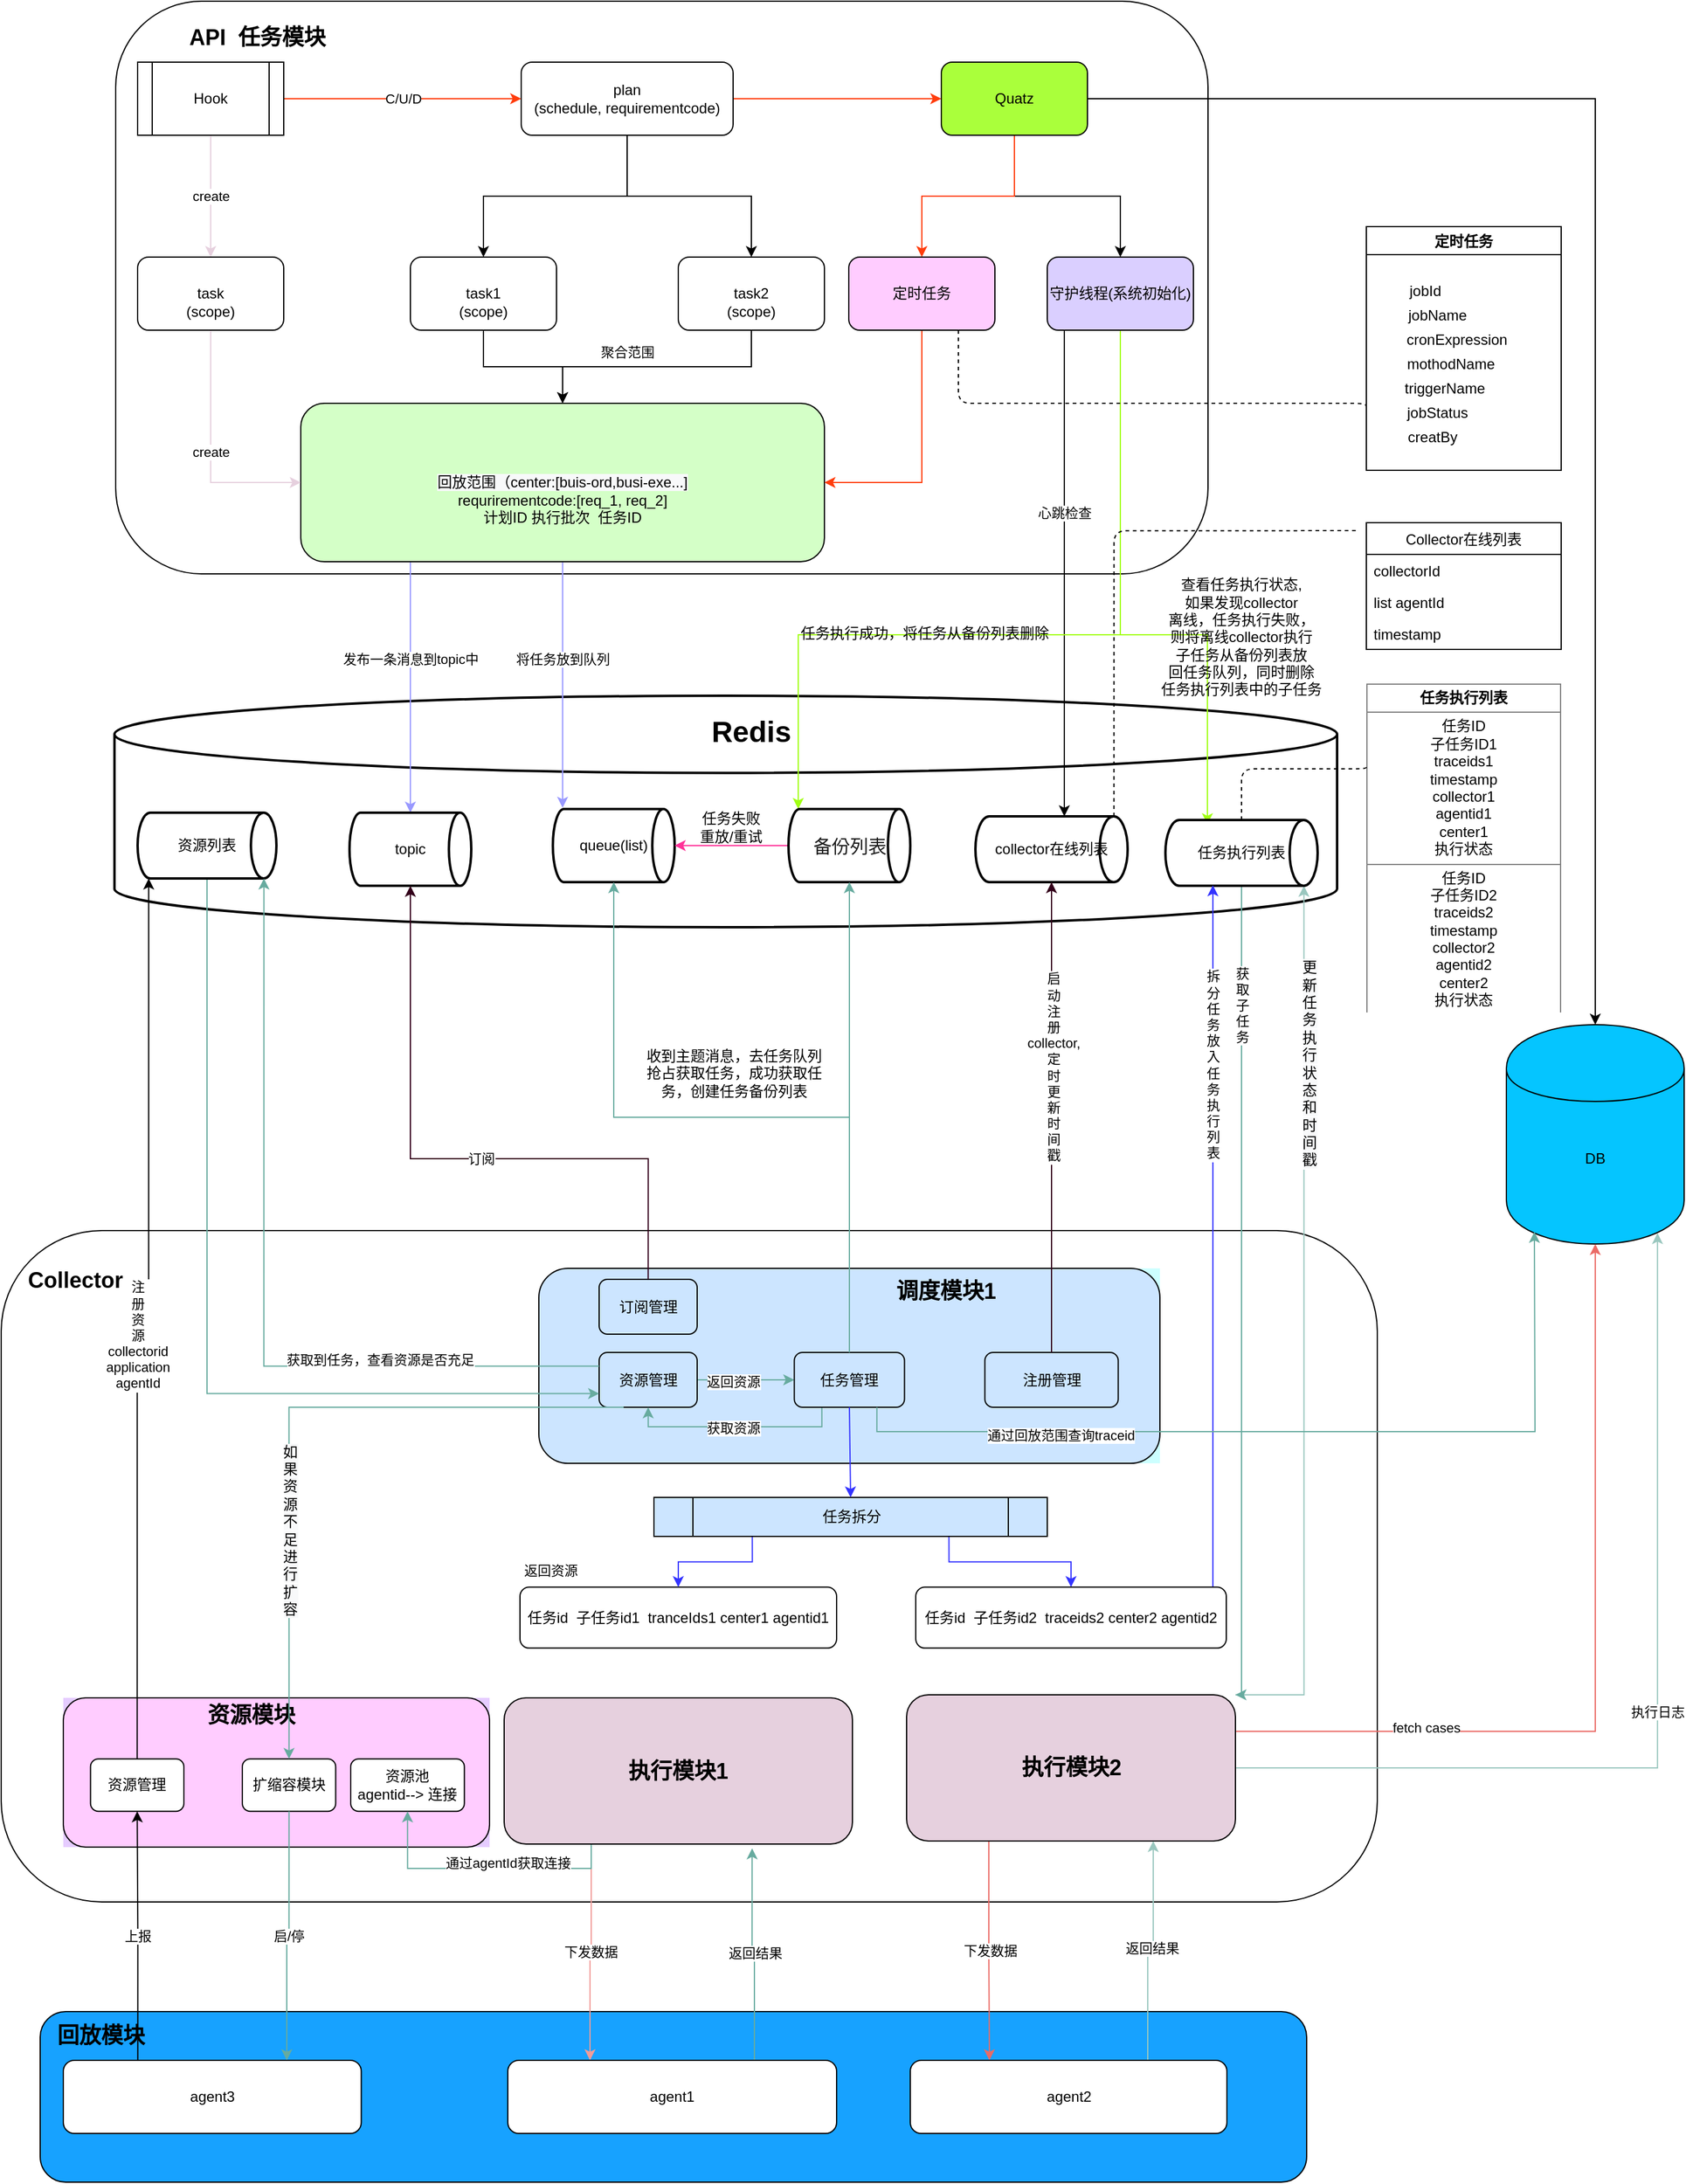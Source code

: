 <mxfile version="13.1.1" type="github">
  <diagram id="a6d8qoQg7wmettdPWS81" name="第 1 页">
    <mxGraphModel dx="1242" dy="717" grid="1" gridSize="10" guides="1" tooltips="1" connect="1" arrows="1" fold="1" page="1" pageScale="1" pageWidth="827" pageHeight="1169" math="0" shadow="0">
      <root>
        <mxCell id="0" />
        <mxCell id="1" parent="0" />
        <mxCell id="HE5zqGtq0i5ZuVJ_DL0v-15" value="Collector在线列表" style="swimlane;fontStyle=0;childLayout=stackLayout;horizontal=1;startSize=26;fillColor=none;horizontalStack=0;resizeParent=1;resizeParentMax=0;resizeLast=0;collapsible=1;marginBottom=0;" parent="1" vertex="1">
          <mxGeometry x="1260" y="528" width="160" height="104" as="geometry">
            <mxRectangle x="1260" y="250" width="130" height="26" as="alternateBounds" />
          </mxGeometry>
        </mxCell>
        <mxCell id="HE5zqGtq0i5ZuVJ_DL0v-16" value="collectorId" style="text;strokeColor=none;fillColor=none;align=left;verticalAlign=top;spacingLeft=4;spacingRight=4;overflow=hidden;rotatable=0;points=[[0,0.5],[1,0.5]];portConstraint=eastwest;" parent="HE5zqGtq0i5ZuVJ_DL0v-15" vertex="1">
          <mxGeometry y="26" width="160" height="26" as="geometry" />
        </mxCell>
        <mxCell id="HE5zqGtq0i5ZuVJ_DL0v-17" value="list agentId" style="text;strokeColor=none;fillColor=none;align=left;verticalAlign=top;spacingLeft=4;spacingRight=4;overflow=hidden;rotatable=0;points=[[0,0.5],[1,0.5]];portConstraint=eastwest;" parent="HE5zqGtq0i5ZuVJ_DL0v-15" vertex="1">
          <mxGeometry y="52" width="160" height="26" as="geometry" />
        </mxCell>
        <mxCell id="HE5zqGtq0i5ZuVJ_DL0v-18" value="timestamp&#xa;" style="text;strokeColor=none;fillColor=none;align=left;verticalAlign=top;spacingLeft=4;spacingRight=4;overflow=hidden;rotatable=0;points=[[0,0.5],[1,0.5]];portConstraint=eastwest;" parent="HE5zqGtq0i5ZuVJ_DL0v-15" vertex="1">
          <mxGeometry y="78" width="160" height="26" as="geometry" />
        </mxCell>
        <mxCell id="HE5zqGtq0i5ZuVJ_DL0v-5" value="" style="rounded=1;whiteSpace=wrap;html=1;" parent="1" vertex="1">
          <mxGeometry x="139" y="1109" width="1130" height="551" as="geometry" />
        </mxCell>
        <mxCell id="qAdTjsP8O6FM5Z1obVZ--37" value="" style="rounded=1;whiteSpace=wrap;html=1;fillColor=#17A2FF;" parent="1" vertex="1">
          <mxGeometry x="171" y="1750" width="1040" height="140" as="geometry" />
        </mxCell>
        <mxCell id="yvgwfU8hFtTpQq32b1yH-145" value="" style="strokeWidth=2;html=1;shape=mxgraph.flowchart.database;whiteSpace=wrap;fillColor=#FFFFFF;" parent="1" vertex="1">
          <mxGeometry x="232" y="670" width="1004" height="190" as="geometry" />
        </mxCell>
        <mxCell id="yvgwfU8hFtTpQq32b1yH-130" value="" style="rounded=1;whiteSpace=wrap;html=1;fillColor=#FFFFFF;strokeColor=#000000;" parent="1" vertex="1">
          <mxGeometry x="233" y="100" width="897" height="470" as="geometry" />
        </mxCell>
        <mxCell id="FVSSslxMcm7K-c5CqzQ3-8" style="edgeStyle=orthogonalEdgeStyle;rounded=0;orthogonalLoop=1;jettySize=auto;html=1;exitX=0.5;exitY=1;exitDx=0;exitDy=0;entryX=0.5;entryY=0;entryDx=0;entryDy=0;" parent="1" source="FVSSslxMcm7K-c5CqzQ3-2" target="FVSSslxMcm7K-c5CqzQ3-3" edge="1">
          <mxGeometry relative="1" as="geometry" />
        </mxCell>
        <mxCell id="jSEHMp3xiI0pvjKX2GBw-10" style="edgeStyle=orthogonalEdgeStyle;rounded=0;orthogonalLoop=1;jettySize=auto;html=1;exitX=1;exitY=0.5;exitDx=0;exitDy=0;entryX=0;entryY=0.5;entryDx=0;entryDy=0;strokeColor=#FF3D0D;" parent="1" source="FVSSslxMcm7K-c5CqzQ3-2" target="qAdTjsP8O6FM5Z1obVZ--5" edge="1">
          <mxGeometry relative="1" as="geometry" />
        </mxCell>
        <mxCell id="yvgwfU8hFtTpQq32b1yH-206" style="edgeStyle=orthogonalEdgeStyle;rounded=0;orthogonalLoop=1;jettySize=auto;html=1;exitX=0.5;exitY=1;exitDx=0;exitDy=0;entryX=0.5;entryY=0;entryDx=0;entryDy=0;" parent="1" source="FVSSslxMcm7K-c5CqzQ3-2" target="FVSSslxMcm7K-c5CqzQ3-5" edge="1">
          <mxGeometry relative="1" as="geometry" />
        </mxCell>
        <mxCell id="FVSSslxMcm7K-c5CqzQ3-2" value="plan&lt;br&gt;(schedule, requirementcode)" style="rounded=1;whiteSpace=wrap;html=1;" parent="1" vertex="1">
          <mxGeometry x="566" y="150" width="174" height="60" as="geometry" />
        </mxCell>
        <mxCell id="yvgwfU8hFtTpQq32b1yH-204" style="edgeStyle=orthogonalEdgeStyle;rounded=0;orthogonalLoop=1;jettySize=auto;html=1;exitX=0.5;exitY=1;exitDx=0;exitDy=0;entryX=0.5;entryY=0;entryDx=0;entryDy=0;" parent="1" source="FVSSslxMcm7K-c5CqzQ3-3" target="FVSSslxMcm7K-c5CqzQ3-16" edge="1">
          <mxGeometry relative="1" as="geometry" />
        </mxCell>
        <mxCell id="FVSSslxMcm7K-c5CqzQ3-3" value="&lt;br&gt;task1&lt;br&gt;(scope)" style="rounded=1;whiteSpace=wrap;html=1;" parent="1" vertex="1">
          <mxGeometry x="475" y="310" width="120" height="60" as="geometry" />
        </mxCell>
        <mxCell id="yvgwfU8hFtTpQq32b1yH-207" style="edgeStyle=orthogonalEdgeStyle;rounded=0;orthogonalLoop=1;jettySize=auto;html=1;exitX=0.5;exitY=1;exitDx=0;exitDy=0;entryX=0.5;entryY=0;entryDx=0;entryDy=0;" parent="1" source="FVSSslxMcm7K-c5CqzQ3-5" target="FVSSslxMcm7K-c5CqzQ3-16" edge="1">
          <mxGeometry relative="1" as="geometry" />
        </mxCell>
        <mxCell id="yvgwfU8hFtTpQq32b1yH-208" value="聚合范围" style="edgeLabel;html=1;align=center;verticalAlign=middle;resizable=0;points=[];" parent="yvgwfU8hFtTpQq32b1yH-207" vertex="1" connectable="0">
          <mxGeometry x="0.63" y="-6" relative="1" as="geometry">
            <mxPoint x="43" y="-6" as="offset" />
          </mxGeometry>
        </mxCell>
        <mxCell id="FVSSslxMcm7K-c5CqzQ3-5" value="&lt;br&gt;task2&lt;br&gt;(scope)" style="rounded=1;whiteSpace=wrap;html=1;" parent="1" vertex="1">
          <mxGeometry x="695" y="310" width="120" height="60" as="geometry" />
        </mxCell>
        <mxCell id="yvgwfU8hFtTpQq32b1yH-150" value="发布一条消息到topic中" style="edgeStyle=orthogonalEdgeStyle;rounded=0;orthogonalLoop=1;jettySize=auto;html=1;exitX=0.25;exitY=1;exitDx=0;exitDy=0;entryX=0.5;entryY=0;entryDx=0;entryDy=0;entryPerimeter=0;strokeColor=#9999FF;" parent="1" source="FVSSslxMcm7K-c5CqzQ3-16" target="yvgwfU8hFtTpQq32b1yH-152" edge="1">
          <mxGeometry x="-0.128" relative="1" as="geometry">
            <Array as="points">
              <mxPoint x="475" y="560" />
            </Array>
            <mxPoint as="offset" />
          </mxGeometry>
        </mxCell>
        <mxCell id="HE5zqGtq0i5ZuVJ_DL0v-50" value="将任务放到队列" style="edgeStyle=elbowEdgeStyle;rounded=0;orthogonalLoop=1;jettySize=auto;elbow=vertical;html=1;exitX=0.5;exitY=1;exitDx=0;exitDy=0;entryX=0.08;entryY=0;entryDx=0;entryDy=0;entryPerimeter=0;fillColor=#A1FF14;strokeColor=#9999FF;" parent="1" edge="1">
          <mxGeometry x="0.005" y="21" relative="1" as="geometry">
            <mxPoint x="600" y="559" as="sourcePoint" />
            <mxPoint x="600" y="762" as="targetPoint" />
            <mxPoint x="-21" y="-21" as="offset" />
          </mxGeometry>
        </mxCell>
        <mxCell id="FVSSslxMcm7K-c5CqzQ3-16" value="&lt;br&gt;&lt;br&gt;&lt;span style=&quot;color: rgb(0 , 0 , 0) ; font-family: &amp;#34;helvetica&amp;#34; ; font-size: 12px ; font-style: normal ; font-weight: 400 ; letter-spacing: normal ; text-align: center ; text-indent: 0px ; text-transform: none ; word-spacing: 0px ; background-color: rgb(248 , 249 , 250) ; float: none ; display: inline&quot;&gt;回放范围（center:[buis-ord,busi-exe...]&lt;/span&gt;&lt;br&gt;requrirementcode:[req_1, req_2]&lt;br&gt;计划ID 执行批次&amp;nbsp; 任务ID" style="rounded=1;whiteSpace=wrap;html=1;fillColor=#D4FFC7;" parent="1" vertex="1">
          <mxGeometry x="385" y="430" width="430" height="130" as="geometry" />
        </mxCell>
        <mxCell id="qAdTjsP8O6FM5Z1obVZ--29" value="C/U/D" style="edgeStyle=orthogonalEdgeStyle;rounded=0;orthogonalLoop=1;jettySize=auto;html=1;exitX=1;exitY=0.5;exitDx=0;exitDy=0;strokeColor=#FF3D0D;" parent="1" source="qAdTjsP8O6FM5Z1obVZ--1" target="FVSSslxMcm7K-c5CqzQ3-2" edge="1">
          <mxGeometry relative="1" as="geometry" />
        </mxCell>
        <mxCell id="yvgwfU8hFtTpQq32b1yH-189" value="create" style="edgeStyle=orthogonalEdgeStyle;rounded=0;orthogonalLoop=1;jettySize=auto;html=1;exitX=0.5;exitY=1;exitDx=0;exitDy=0;entryX=0.5;entryY=0;entryDx=0;entryDy=0;strokeColor=#E6D0DE;" parent="1" source="qAdTjsP8O6FM5Z1obVZ--1" target="yvgwfU8hFtTpQq32b1yH-188" edge="1">
          <mxGeometry relative="1" as="geometry" />
        </mxCell>
        <mxCell id="qAdTjsP8O6FM5Z1obVZ--1" value="Hook" style="shape=process;whiteSpace=wrap;html=1;backgroundOutline=1;" parent="1" vertex="1">
          <mxGeometry x="251" y="150" width="120" height="60" as="geometry" />
        </mxCell>
        <mxCell id="yvgwfU8hFtTpQq32b1yH-195" style="edgeStyle=orthogonalEdgeStyle;rounded=0;orthogonalLoop=1;jettySize=auto;html=1;exitX=0.5;exitY=1;exitDx=0;exitDy=0;entryX=0.5;entryY=0;entryDx=0;entryDy=0;" parent="1" source="qAdTjsP8O6FM5Z1obVZ--5" target="qAdTjsP8O6FM5Z1obVZ--7" edge="1">
          <mxGeometry relative="1" as="geometry" />
        </mxCell>
        <mxCell id="yvgwfU8hFtTpQq32b1yH-196" style="edgeStyle=orthogonalEdgeStyle;rounded=0;orthogonalLoop=1;jettySize=auto;html=1;exitX=0.5;exitY=1;exitDx=0;exitDy=0;entryX=0.5;entryY=0;entryDx=0;entryDy=0;strokeColor=#FF3D0D;" parent="1" source="qAdTjsP8O6FM5Z1obVZ--5" target="yvgwfU8hFtTpQq32b1yH-132" edge="1">
          <mxGeometry relative="1" as="geometry" />
        </mxCell>
        <mxCell id="HE5zqGtq0i5ZuVJ_DL0v-4" style="edgeStyle=orthogonalEdgeStyle;rounded=0;orthogonalLoop=1;jettySize=auto;html=1;exitX=1;exitY=0.5;exitDx=0;exitDy=0;" parent="1" source="qAdTjsP8O6FM5Z1obVZ--5" target="qAdTjsP8O6FM5Z1obVZ--9" edge="1">
          <mxGeometry relative="1" as="geometry" />
        </mxCell>
        <mxCell id="qAdTjsP8O6FM5Z1obVZ--5" value="Quatz" style="rounded=1;whiteSpace=wrap;html=1;fillColor=#AAFF3B;" parent="1" vertex="1">
          <mxGeometry x="911" y="150" width="120" height="60" as="geometry" />
        </mxCell>
        <mxCell id="yvgwfU8hFtTpQq32b1yH-255" value="心跳检查" style="edgeStyle=elbowEdgeStyle;rounded=0;orthogonalLoop=1;jettySize=auto;html=1;exitX=0.5;exitY=1;exitDx=0;exitDy=0;" parent="1" edge="1">
          <mxGeometry y="-49" relative="1" as="geometry">
            <mxPoint x="1012" y="370" as="sourcePoint" />
            <mxPoint x="1012" y="769" as="targetPoint" />
            <mxPoint x="49" y="-50" as="offset" />
          </mxGeometry>
        </mxCell>
        <mxCell id="HE5zqGtq0i5ZuVJ_DL0v-67" style="edgeStyle=orthogonalEdgeStyle;rounded=0;orthogonalLoop=1;jettySize=auto;html=1;exitX=0.5;exitY=1;exitDx=0;exitDy=0;entryX=0.276;entryY=0.065;entryDx=0;entryDy=0;entryPerimeter=0;strokeColor=#A1FF14;fillColor=#FFFF99;" parent="1" source="qAdTjsP8O6FM5Z1obVZ--7" target="yvgwfU8hFtTpQq32b1yH-167" edge="1">
          <mxGeometry relative="1" as="geometry">
            <Array as="points">
              <mxPoint x="1058" y="620" />
              <mxPoint x="1130" y="620" />
            </Array>
          </mxGeometry>
        </mxCell>
        <mxCell id="HE5zqGtq0i5ZuVJ_DL0v-108" style="edgeStyle=orthogonalEdgeStyle;rounded=0;orthogonalLoop=1;jettySize=auto;html=1;exitX=0.5;exitY=1;exitDx=0;exitDy=0;entryX=0.08;entryY=0;entryDx=0;entryDy=0;entryPerimeter=0;strokeColor=#A1FF14;fillColor=#FFFF99;" parent="1" source="qAdTjsP8O6FM5Z1obVZ--7" target="yvgwfU8hFtTpQq32b1yH-164" edge="1">
          <mxGeometry relative="1" as="geometry">
            <Array as="points">
              <mxPoint x="1058" y="620" />
              <mxPoint x="794" y="620" />
            </Array>
          </mxGeometry>
        </mxCell>
        <mxCell id="qAdTjsP8O6FM5Z1obVZ--7" value="守护线程(系统初始化)" style="rounded=1;whiteSpace=wrap;html=1;fillColor=#DACFFF;" parent="1" vertex="1">
          <mxGeometry x="998" y="310" width="120" height="60" as="geometry" />
        </mxCell>
        <mxCell id="qAdTjsP8O6FM5Z1obVZ--9" value="DB" style="shape=cylinder;whiteSpace=wrap;html=1;boundedLbl=1;backgroundOutline=1;fillColor=#05C5FF;" parent="1" vertex="1">
          <mxGeometry x="1375" y="940" width="146" height="180" as="geometry" />
        </mxCell>
        <mxCell id="yvgwfU8hFtTpQq32b1yH-243" value="执行日志" style="edgeStyle=orthogonalEdgeStyle;rounded=0;orthogonalLoop=1;jettySize=auto;html=1;exitX=1;exitY=0.5;exitDx=0;exitDy=0;entryX=0.85;entryY=0.95;entryDx=0;entryDy=0;entryPerimeter=0;strokeColor=#9AC7BF;" parent="1" source="qAdTjsP8O6FM5Z1obVZ--21" target="qAdTjsP8O6FM5Z1obVZ--9" edge="1">
          <mxGeometry relative="1" as="geometry" />
        </mxCell>
        <mxCell id="yvgwfU8hFtTpQq32b1yH-307" style="edgeStyle=orthogonalEdgeStyle;rounded=0;orthogonalLoop=1;jettySize=auto;html=1;exitX=1;exitY=0.25;exitDx=0;exitDy=0;entryX=0.5;entryY=1;entryDx=0;entryDy=0;strokeColor=#EA6B66;" parent="1" source="qAdTjsP8O6FM5Z1obVZ--21" target="qAdTjsP8O6FM5Z1obVZ--9" edge="1">
          <mxGeometry relative="1" as="geometry" />
        </mxCell>
        <mxCell id="yvgwfU8hFtTpQq32b1yH-308" value="fetch cases" style="edgeLabel;html=1;align=center;verticalAlign=middle;resizable=0;points=[];" parent="yvgwfU8hFtTpQq32b1yH-307" vertex="1" connectable="0">
          <mxGeometry x="-0.552" y="3" relative="1" as="geometry">
            <mxPoint as="offset" />
          </mxGeometry>
        </mxCell>
        <mxCell id="yvgwfU8hFtTpQq32b1yH-319" value="下发数据" style="edgeStyle=orthogonalEdgeStyle;rounded=0;orthogonalLoop=1;jettySize=auto;html=1;exitX=0.25;exitY=1;exitDx=0;exitDy=0;entryX=0.25;entryY=0;entryDx=0;entryDy=0;strokeColor=#EA6B66;" parent="1" source="qAdTjsP8O6FM5Z1obVZ--21" target="yvgwfU8hFtTpQq32b1yH-310" edge="1">
          <mxGeometry relative="1" as="geometry" />
        </mxCell>
        <mxCell id="HE5zqGtq0i5ZuVJ_DL0v-87" style="edgeStyle=orthogonalEdgeStyle;rounded=0;orthogonalLoop=1;jettySize=auto;html=1;exitX=1;exitY=0;exitDx=0;exitDy=0;entryX=0.91;entryY=1;entryDx=0;entryDy=0;entryPerimeter=0;strokeColor=#9AC7BF;fillColor=#FFFF99;" parent="1" source="qAdTjsP8O6FM5Z1obVZ--21" target="yvgwfU8hFtTpQq32b1yH-167" edge="1">
          <mxGeometry relative="1" as="geometry">
            <Array as="points">
              <mxPoint x="1209" y="1490" />
            </Array>
          </mxGeometry>
        </mxCell>
        <mxCell id="HE5zqGtq0i5ZuVJ_DL0v-117" value="&lt;span style=&quot;font-size: 12px ; background-color: rgb(248 , 249 , 250)&quot;&gt;更&lt;/span&gt;&lt;br style=&quot;font-size: 12px ; background-color: rgb(248 , 249 , 250)&quot;&gt;&lt;span style=&quot;font-size: 12px ; background-color: rgb(248 , 249 , 250)&quot;&gt;新&lt;/span&gt;&lt;br style=&quot;font-size: 12px ; background-color: rgb(248 , 249 , 250)&quot;&gt;&lt;span style=&quot;font-size: 12px ; background-color: rgb(248 , 249 , 250)&quot;&gt;任&lt;/span&gt;&lt;br style=&quot;font-size: 12px ; background-color: rgb(248 , 249 , 250)&quot;&gt;&lt;span style=&quot;font-size: 12px ; background-color: rgb(248 , 249 , 250)&quot;&gt;务&lt;/span&gt;&lt;br style=&quot;font-size: 12px ; background-color: rgb(248 , 249 , 250)&quot;&gt;&lt;span style=&quot;font-size: 12px ; background-color: rgb(248 , 249 , 250)&quot;&gt;执&lt;/span&gt;&lt;br style=&quot;font-size: 12px ; background-color: rgb(248 , 249 , 250)&quot;&gt;&lt;span style=&quot;font-size: 12px ; background-color: rgb(248 , 249 , 250)&quot;&gt;行&lt;/span&gt;&lt;br style=&quot;font-size: 12px ; background-color: rgb(248 , 249 , 250)&quot;&gt;&lt;span style=&quot;font-size: 12px ; background-color: rgb(248 , 249 , 250)&quot;&gt;状&lt;/span&gt;&lt;br style=&quot;font-size: 12px ; background-color: rgb(248 , 249 , 250)&quot;&gt;&lt;span style=&quot;font-size: 12px ; background-color: rgb(248 , 249 , 250)&quot;&gt;态&lt;/span&gt;&lt;br style=&quot;font-size: 12px ; background-color: rgb(248 , 249 , 250)&quot;&gt;&lt;span style=&quot;font-size: 12px ; background-color: rgb(248 , 249 , 250)&quot;&gt;和&lt;/span&gt;&lt;br style=&quot;font-size: 12px ; background-color: rgb(248 , 249 , 250)&quot;&gt;&lt;span style=&quot;font-size: 12px ; background-color: rgb(248 , 249 , 250)&quot;&gt;时&lt;/span&gt;&lt;br style=&quot;font-size: 12px ; background-color: rgb(248 , 249 , 250)&quot;&gt;&lt;span style=&quot;font-size: 12px ; background-color: rgb(248 , 249 , 250)&quot;&gt;间&lt;/span&gt;&lt;br style=&quot;font-size: 12px ; background-color: rgb(248 , 249 , 250)&quot;&gt;&lt;span style=&quot;font-size: 12px ; background-color: rgb(248 , 249 , 250)&quot;&gt;戳&lt;/span&gt;" style="edgeLabel;html=1;align=center;verticalAlign=middle;resizable=0;points=[];" parent="HE5zqGtq0i5ZuVJ_DL0v-87" vertex="1" connectable="0">
          <mxGeometry x="0.705" y="-4" relative="1" as="geometry">
            <mxPoint y="39" as="offset" />
          </mxGeometry>
        </mxCell>
        <mxCell id="qAdTjsP8O6FM5Z1obVZ--21" value="&lt;font style=&quot;font-size: 18px&quot;&gt;&lt;b&gt;执行模块2&lt;/b&gt;&lt;/font&gt;" style="rounded=1;whiteSpace=wrap;html=1;fillColor=#E6D0DE;" parent="1" vertex="1">
          <mxGeometry x="882.5" y="1490" width="270" height="120" as="geometry" />
        </mxCell>
        <mxCell id="yvgwfU8hFtTpQq32b1yH-103" value="" style="group;fillColor=#E5CCFF;" parent="1" vertex="1" connectable="0">
          <mxGeometry x="190" y="1492.5" width="350" height="122.5" as="geometry" />
        </mxCell>
        <mxCell id="qAdTjsP8O6FM5Z1obVZ--30" value="" style="rounded=1;whiteSpace=wrap;html=1;fillColor=#FFCCFF;" parent="yvgwfU8hFtTpQq32b1yH-103" vertex="1">
          <mxGeometry width="350.0" height="122.5" as="geometry" />
        </mxCell>
        <mxCell id="yvgwfU8hFtTpQq32b1yH-29" value="&lt;font style=&quot;font-size: 18px&quot;&gt;&lt;b&gt;资源模块&lt;/b&gt;&lt;/font&gt;" style="text;html=1;strokeColor=none;fillColor=none;align=center;verticalAlign=middle;whiteSpace=wrap;rounded=0;" parent="yvgwfU8hFtTpQq32b1yH-103" vertex="1">
          <mxGeometry x="73.333" y="7.501" width="163.333" height="14.327" as="geometry" />
        </mxCell>
        <mxCell id="yvgwfU8hFtTpQq32b1yH-30" value="资源管理" style="rounded=1;whiteSpace=wrap;html=1;fillColor=#FFFFFF;" parent="yvgwfU8hFtTpQq32b1yH-103" vertex="1">
          <mxGeometry x="22.33" y="50.15" width="76.67" height="42.98" as="geometry" />
        </mxCell>
        <mxCell id="yvgwfU8hFtTpQq32b1yH-31" value="扩缩容模块" style="rounded=1;whiteSpace=wrap;html=1;fillColor=#FFFFFF;" parent="yvgwfU8hFtTpQq32b1yH-103" vertex="1">
          <mxGeometry x="147" y="50.15" width="76.67" height="42.98" as="geometry" />
        </mxCell>
        <mxCell id="Zsitfa40AyVPrcMKO36s-14" value="资源池&lt;br&gt;agentid--&amp;gt; 连接" style="rounded=1;whiteSpace=wrap;html=1;fillColor=#FFFFFF;" vertex="1" parent="yvgwfU8hFtTpQq32b1yH-103">
          <mxGeometry x="236" y="50.15" width="93.33" height="42.98" as="geometry" />
        </mxCell>
        <mxCell id="yvgwfU8hFtTpQq32b1yH-131" value="&lt;font style=&quot;font-size: 18px&quot;&gt;&lt;b&gt;API&amp;nbsp; 任务模块&lt;/b&gt;&lt;/font&gt;" style="text;html=1;strokeColor=none;fillColor=#FFFFFF;align=center;verticalAlign=middle;whiteSpace=wrap;rounded=0;" parent="1" vertex="1">
          <mxGeometry x="290" y="120" width="119" height="20" as="geometry" />
        </mxCell>
        <mxCell id="yvgwfU8hFtTpQq32b1yH-254" style="edgeStyle=orthogonalEdgeStyle;rounded=0;orthogonalLoop=1;jettySize=auto;html=1;exitX=0.5;exitY=1;exitDx=0;exitDy=0;entryX=1;entryY=0.5;entryDx=0;entryDy=0;strokeColor=#FF3D0D;" parent="1" source="yvgwfU8hFtTpQq32b1yH-132" target="FVSSslxMcm7K-c5CqzQ3-16" edge="1">
          <mxGeometry relative="1" as="geometry" />
        </mxCell>
        <mxCell id="yvgwfU8hFtTpQq32b1yH-132" value="定时任务" style="rounded=1;whiteSpace=wrap;html=1;fillColor=#FFCCFF;" parent="1" vertex="1">
          <mxGeometry x="835" y="310" width="120" height="60" as="geometry" />
        </mxCell>
        <mxCell id="yvgwfU8hFtTpQq32b1yH-152" value="topic" style="strokeWidth=2;html=1;shape=mxgraph.flowchart.direct_data;whiteSpace=wrap;fillColor=#FFFFFF;" parent="1" vertex="1">
          <mxGeometry x="425" y="766" width="100" height="60" as="geometry" />
        </mxCell>
        <mxCell id="yvgwfU8hFtTpQq32b1yH-153" value="queue(list)" style="strokeWidth=2;html=1;shape=mxgraph.flowchart.direct_data;whiteSpace=wrap;fillColor=#FFFFFF;" parent="1" vertex="1">
          <mxGeometry x="592" y="763" width="100" height="60" as="geometry" />
        </mxCell>
        <mxCell id="yvgwfU8hFtTpQq32b1yH-158" value="" style="group;fillColor=#CCFFFF;" parent="1" vertex="1" connectable="0">
          <mxGeometry x="600.5" y="1140" width="490" height="160" as="geometry" />
        </mxCell>
        <mxCell id="yvgwfU8hFtTpQq32b1yH-159" value="" style="rounded=1;whiteSpace=wrap;html=1;fillColor=#CCE5FF;" parent="yvgwfU8hFtTpQq32b1yH-158" vertex="1">
          <mxGeometry x="-20" width="510" height="160" as="geometry" />
        </mxCell>
        <mxCell id="HE5zqGtq0i5ZuVJ_DL0v-125" style="edgeStyle=orthogonalEdgeStyle;rounded=0;orthogonalLoop=1;jettySize=auto;html=1;exitX=1;exitY=0.5;exitDx=0;exitDy=0;entryX=0;entryY=0.5;entryDx=0;entryDy=0;strokeColor=#67AB9F;fillColor=#FFFF99;" parent="yvgwfU8hFtTpQq32b1yH-158" source="HE5zqGtq0i5ZuVJ_DL0v-73" target="HE5zqGtq0i5ZuVJ_DL0v-76" edge="1">
          <mxGeometry relative="1" as="geometry" />
        </mxCell>
        <mxCell id="HE5zqGtq0i5ZuVJ_DL0v-126" value="返回资源" style="edgeLabel;html=1;align=center;verticalAlign=middle;resizable=0;points=[];" parent="HE5zqGtq0i5ZuVJ_DL0v-125" vertex="1" connectable="0">
          <mxGeometry x="-0.273" relative="1" as="geometry">
            <mxPoint y="1" as="offset" />
          </mxGeometry>
        </mxCell>
        <mxCell id="HE5zqGtq0i5ZuVJ_DL0v-73" value="资源管理" style="rounded=1;whiteSpace=wrap;html=1;strokeColor=#000000;fillColor=#CCE5FF;" parent="yvgwfU8hFtTpQq32b1yH-158" vertex="1">
          <mxGeometry x="29.5" y="69" width="80.5" height="45" as="geometry" />
        </mxCell>
        <mxCell id="HE5zqGtq0i5ZuVJ_DL0v-75" value="注册管理" style="rounded=1;whiteSpace=wrap;html=1;strokeColor=#000000;fillColor=#CCE5FF;" parent="yvgwfU8hFtTpQq32b1yH-158" vertex="1">
          <mxGeometry x="346.25" y="69" width="109.5" height="45" as="geometry" />
        </mxCell>
        <mxCell id="HE5zqGtq0i5ZuVJ_DL0v-119" style="edgeStyle=orthogonalEdgeStyle;rounded=0;orthogonalLoop=1;jettySize=auto;html=1;exitX=0.25;exitY=1;exitDx=0;exitDy=0;entryX=0.5;entryY=1;entryDx=0;entryDy=0;strokeColor=#67AB9F;fillColor=#FFFF99;" parent="yvgwfU8hFtTpQq32b1yH-158" source="HE5zqGtq0i5ZuVJ_DL0v-76" target="HE5zqGtq0i5ZuVJ_DL0v-73" edge="1">
          <mxGeometry relative="1" as="geometry">
            <Array as="points">
              <mxPoint x="212" y="130" />
              <mxPoint x="70" y="130" />
            </Array>
          </mxGeometry>
        </mxCell>
        <mxCell id="HE5zqGtq0i5ZuVJ_DL0v-120" value="获取资源" style="edgeLabel;html=1;align=center;verticalAlign=middle;resizable=0;points=[];" parent="HE5zqGtq0i5ZuVJ_DL0v-119" vertex="1" connectable="0">
          <mxGeometry x="0.146" y="1" relative="1" as="geometry">
            <mxPoint x="11" as="offset" />
          </mxGeometry>
        </mxCell>
        <mxCell id="HE5zqGtq0i5ZuVJ_DL0v-76" value="任务管理" style="rounded=1;whiteSpace=wrap;html=1;strokeColor=#000000;fillColor=#CCE5FF;" parent="yvgwfU8hFtTpQq32b1yH-158" vertex="1">
          <mxGeometry x="189.75" y="69" width="90.5" height="45" as="geometry" />
        </mxCell>
        <mxCell id="HE5zqGtq0i5ZuVJ_DL0v-86" value="&lt;font style=&quot;font-size: 18px&quot;&gt;&lt;b&gt;调度模块1&lt;/b&gt;&lt;/font&gt;" style="text;html=1;strokeColor=none;fillColor=none;align=center;verticalAlign=middle;whiteSpace=wrap;rounded=0;" parent="yvgwfU8hFtTpQq32b1yH-158" vertex="1">
          <mxGeometry x="269.5" y="9" width="90" height="20" as="geometry" />
        </mxCell>
        <mxCell id="HE5zqGtq0i5ZuVJ_DL0v-74" value="订阅管理" style="rounded=1;whiteSpace=wrap;html=1;strokeColor=#000000;fillColor=#CCE5FF;" parent="yvgwfU8hFtTpQq32b1yH-158" vertex="1">
          <mxGeometry x="29.5" y="9" width="80.5" height="45" as="geometry" />
        </mxCell>
        <mxCell id="HE5zqGtq0i5ZuVJ_DL0v-2" style="edgeStyle=orthogonalEdgeStyle;rounded=0;orthogonalLoop=1;jettySize=auto;html=1;exitX=0;exitY=0.5;exitDx=0;exitDy=0;exitPerimeter=0;entryX=1;entryY=0.5;entryDx=0;entryDy=0;entryPerimeter=0;strokeColor=#FF3399;" parent="1" source="yvgwfU8hFtTpQq32b1yH-164" target="yvgwfU8hFtTpQq32b1yH-153" edge="1">
          <mxGeometry relative="1" as="geometry" />
        </mxCell>
        <mxCell id="yvgwfU8hFtTpQq32b1yH-164" value="&lt;span style=&quot;color: rgb(26 , 26 , 26) ; font-family: , &amp;#34;blinkmacsystemfont&amp;#34; , &amp;#34;helvetica neue&amp;#34; , &amp;#34;pingfang sc&amp;#34; , &amp;#34;microsoft yahei&amp;#34; , &amp;#34;source han sans sc&amp;#34; , &amp;#34;noto sans cjk sc&amp;#34; , &amp;#34;wenquanyi micro hei&amp;#34; , sans-serif ; font-size: 15px ; background-color: rgb(255 , 255 , 255)&quot;&gt;备份列表&lt;/span&gt;" style="strokeWidth=2;html=1;shape=mxgraph.flowchart.direct_data;whiteSpace=wrap;fillColor=#FFFFFF;" parent="1" vertex="1">
          <mxGeometry x="785.5" y="763" width="100" height="60" as="geometry" />
        </mxCell>
        <mxCell id="Zsitfa40AyVPrcMKO36s-11" style="edgeStyle=orthogonalEdgeStyle;rounded=0;orthogonalLoop=1;jettySize=auto;html=1;exitX=0.5;exitY=1;exitDx=0;exitDy=0;exitPerimeter=0;entryX=1;entryY=0;entryDx=0;entryDy=0;strokeColor=#67AB9F;" edge="1" parent="1" source="yvgwfU8hFtTpQq32b1yH-167" target="qAdTjsP8O6FM5Z1obVZ--21">
          <mxGeometry relative="1" as="geometry">
            <Array as="points">
              <mxPoint x="1158" y="1490" />
            </Array>
          </mxGeometry>
        </mxCell>
        <mxCell id="Zsitfa40AyVPrcMKO36s-12" value="获&lt;br&gt;取&lt;br&gt;子&lt;br&gt;任&lt;br&gt;务" style="edgeLabel;html=1;align=center;verticalAlign=middle;resizable=0;points=[];" vertex="1" connectable="0" parent="Zsitfa40AyVPrcMKO36s-11">
          <mxGeometry x="-0.342" relative="1" as="geometry">
            <mxPoint y="-122" as="offset" />
          </mxGeometry>
        </mxCell>
        <mxCell id="yvgwfU8hFtTpQq32b1yH-167" value="任务执行列表" style="strokeWidth=2;html=1;shape=mxgraph.flowchart.direct_data;whiteSpace=wrap;fillColor=#FFFFFF;" parent="1" vertex="1">
          <mxGeometry x="1095" y="772" width="125" height="54" as="geometry" />
        </mxCell>
        <mxCell id="yvgwfU8hFtTpQq32b1yH-178" value="&lt;font style=&quot;font-size: 24px&quot;&gt;&lt;b&gt;Redis&lt;/b&gt;&lt;/font&gt;" style="text;html=1;strokeColor=none;fillColor=none;align=center;verticalAlign=middle;whiteSpace=wrap;rounded=0;" parent="1" vertex="1">
          <mxGeometry x="735" y="690" width="40" height="20" as="geometry" />
        </mxCell>
        <mxCell id="yvgwfU8hFtTpQq32b1yH-209" value="create" style="edgeStyle=orthogonalEdgeStyle;rounded=0;orthogonalLoop=1;jettySize=auto;html=1;exitX=0.5;exitY=1;exitDx=0;exitDy=0;entryX=0;entryY=0.5;entryDx=0;entryDy=0;strokeColor=#E6D0DE;" parent="1" source="yvgwfU8hFtTpQq32b1yH-188" target="FVSSslxMcm7K-c5CqzQ3-16" edge="1">
          <mxGeometry relative="1" as="geometry" />
        </mxCell>
        <mxCell id="yvgwfU8hFtTpQq32b1yH-188" value="&lt;br&gt;task&lt;br&gt;(scope)" style="rounded=1;whiteSpace=wrap;html=1;" parent="1" vertex="1">
          <mxGeometry x="251" y="310" width="120" height="60" as="geometry" />
        </mxCell>
        <mxCell id="yvgwfU8hFtTpQq32b1yH-214" value="" style="group" parent="1" vertex="1" connectable="0">
          <mxGeometry x="615" y="1401.67" width="210" height="50" as="geometry" />
        </mxCell>
        <mxCell id="yvgwfU8hFtTpQq32b1yH-215" value="任务id&amp;nbsp; 子任务id1&amp;nbsp; tranceIds1 center1 agentid1" style="rounded=1;whiteSpace=wrap;html=1;fillColor=#FFFFFF;" parent="yvgwfU8hFtTpQq32b1yH-214" vertex="1">
          <mxGeometry x="-50" width="260" height="50" as="geometry" />
        </mxCell>
        <mxCell id="yvgwfU8hFtTpQq32b1yH-230" value="收到主题消息，去任务队列抢占获取任务，成功获取任务，创建任务备份列表" style="text;html=1;strokeColor=none;fillColor=none;align=center;verticalAlign=middle;whiteSpace=wrap;rounded=0;" parent="1" vertex="1">
          <mxGeometry x="665.5" y="970" width="149.5" height="20" as="geometry" />
        </mxCell>
        <mxCell id="yvgwfU8hFtTpQq32b1yH-287" style="edgeStyle=orthogonalEdgeStyle;rounded=0;orthogonalLoop=1;jettySize=auto;html=1;exitX=0.5;exitY=1;exitDx=0;exitDy=0;exitPerimeter=0;entryX=0;entryY=0.75;entryDx=0;entryDy=0;strokeColor=#67AB9F;" parent="1" source="yvgwfU8hFtTpQq32b1yH-249" target="HE5zqGtq0i5ZuVJ_DL0v-73" edge="1">
          <mxGeometry relative="1" as="geometry" />
        </mxCell>
        <mxCell id="Zsitfa40AyVPrcMKO36s-8" value="返回资源" style="edgeLabel;html=1;align=center;verticalAlign=middle;resizable=0;points=[];" vertex="1" connectable="0" parent="yvgwfU8hFtTpQq32b1yH-287">
          <mxGeometry x="0.135" y="141" relative="1" as="geometry">
            <mxPoint x="141" y="145" as="offset" />
          </mxGeometry>
        </mxCell>
        <mxCell id="yvgwfU8hFtTpQq32b1yH-249" value="资源列表" style="strokeWidth=2;html=1;shape=mxgraph.flowchart.direct_data;whiteSpace=wrap;fillColor=#FFFFFF;" parent="1" vertex="1">
          <mxGeometry x="251" y="766" width="114" height="54" as="geometry" />
        </mxCell>
        <mxCell id="yvgwfU8hFtTpQq32b1yH-251" value="collector在线列表" style="strokeWidth=2;html=1;shape=mxgraph.flowchart.direct_data;whiteSpace=wrap;fillColor=#FFFFFF;" parent="1" vertex="1">
          <mxGeometry x="939" y="769" width="125" height="54" as="geometry" />
        </mxCell>
        <mxCell id="yvgwfU8hFtTpQq32b1yH-314" value="下发数据" style="edgeStyle=orthogonalEdgeStyle;rounded=0;orthogonalLoop=1;jettySize=auto;html=1;exitX=0.25;exitY=1;exitDx=0;exitDy=0;entryX=0.25;entryY=0;entryDx=0;entryDy=0;strokeColor=#F19C99;" parent="1" source="yvgwfU8hFtTpQq32b1yH-263" target="yvgwfU8hFtTpQq32b1yH-309" edge="1">
          <mxGeometry relative="1" as="geometry" />
        </mxCell>
        <mxCell id="Zsitfa40AyVPrcMKO36s-15" style="edgeStyle=orthogonalEdgeStyle;rounded=0;orthogonalLoop=1;jettySize=auto;html=1;exitX=0.25;exitY=1;exitDx=0;exitDy=0;entryX=0.5;entryY=1;entryDx=0;entryDy=0;strokeColor=#67AB9F;" edge="1" parent="1" source="yvgwfU8hFtTpQq32b1yH-263" target="Zsitfa40AyVPrcMKO36s-14">
          <mxGeometry relative="1" as="geometry" />
        </mxCell>
        <mxCell id="Zsitfa40AyVPrcMKO36s-16" value="通过agentId获取连接" style="edgeLabel;html=1;align=center;verticalAlign=middle;resizable=0;points=[];" vertex="1" connectable="0" parent="Zsitfa40AyVPrcMKO36s-15">
          <mxGeometry x="-0.266" y="-5" relative="1" as="geometry">
            <mxPoint x="-9" as="offset" />
          </mxGeometry>
        </mxCell>
        <mxCell id="yvgwfU8hFtTpQq32b1yH-263" value="&lt;font style=&quot;font-size: 18px&quot;&gt;&lt;b&gt;执行模块1&lt;/b&gt;&lt;/font&gt;" style="rounded=1;whiteSpace=wrap;html=1;fillColor=#E6D0DE;" parent="1" vertex="1">
          <mxGeometry x="552" y="1492.5" width="286" height="120" as="geometry" />
        </mxCell>
        <mxCell id="yvgwfU8hFtTpQq32b1yH-269" value="查看任务执行状态,&lt;br&gt;如果发现collector&lt;br&gt;离线，任务执行失败，&lt;br&gt;则将离线collector执行&lt;br&gt;子任务从备份列表放&lt;br&gt;回任务队列，同时删除&lt;br&gt;任务执行列表中的子任务" style="text;html=1;strokeColor=none;fillColor=none;align=center;verticalAlign=middle;whiteSpace=wrap;rounded=0;" parent="1" vertex="1">
          <mxGeometry x="1071" y="612" width="173" height="20" as="geometry" />
        </mxCell>
        <mxCell id="yvgwfU8hFtTpQq32b1yH-289" style="edgeStyle=orthogonalEdgeStyle;rounded=0;orthogonalLoop=1;jettySize=auto;html=1;exitX=0;exitY=0.25;exitDx=0;exitDy=0;entryX=0.91;entryY=1;entryDx=0;entryDy=0;entryPerimeter=0;strokeColor=#67AB9F;" parent="1" source="HE5zqGtq0i5ZuVJ_DL0v-73" target="yvgwfU8hFtTpQq32b1yH-249" edge="1">
          <mxGeometry relative="1" as="geometry" />
        </mxCell>
        <mxCell id="yvgwfU8hFtTpQq32b1yH-290" value="获取到任务，查看资源是否充足" style="edgeLabel;html=1;align=center;verticalAlign=middle;resizable=0;points=[];" parent="yvgwfU8hFtTpQq32b1yH-289" vertex="1" connectable="0">
          <mxGeometry x="-0.464" y="-6" relative="1" as="geometry">
            <mxPoint x="1" as="offset" />
          </mxGeometry>
        </mxCell>
        <mxCell id="yvgwfU8hFtTpQq32b1yH-296" value="&lt;br&gt;" style="edgeStyle=orthogonalEdgeStyle;rounded=0;orthogonalLoop=1;jettySize=auto;html=1;exitX=0.5;exitY=0;exitDx=0;exitDy=0;entryX=0.08;entryY=1;entryDx=0;entryDy=0;entryPerimeter=0;" parent="1" source="yvgwfU8hFtTpQq32b1yH-30" target="yvgwfU8hFtTpQq32b1yH-249" edge="1">
          <mxGeometry relative="1" as="geometry" />
        </mxCell>
        <mxCell id="yvgwfU8hFtTpQq32b1yH-297" value="注&lt;br&gt;册&lt;br&gt;资&lt;br&gt;源&lt;br&gt;collectorid&lt;br&gt;application&lt;br&gt;agentId" style="edgeLabel;html=1;align=center;verticalAlign=middle;resizable=0;points=[];" parent="yvgwfU8hFtTpQq32b1yH-296" vertex="1" connectable="0">
          <mxGeometry x="-0.05" relative="1" as="geometry">
            <mxPoint as="offset" />
          </mxGeometry>
        </mxCell>
        <mxCell id="yvgwfU8hFtTpQq32b1yH-315" value="返回结果" style="edgeStyle=orthogonalEdgeStyle;rounded=0;orthogonalLoop=1;jettySize=auto;html=1;exitX=0.75;exitY=0;exitDx=0;exitDy=0;entryX=0.712;entryY=1.029;entryDx=0;entryDy=0;entryPerimeter=0;strokeColor=#67AB9F;" parent="1" source="yvgwfU8hFtTpQq32b1yH-309" target="yvgwfU8hFtTpQq32b1yH-263" edge="1">
          <mxGeometry relative="1" as="geometry" />
        </mxCell>
        <mxCell id="yvgwfU8hFtTpQq32b1yH-309" value="agent1" style="rounded=1;whiteSpace=wrap;html=1;fillColor=#FFFFFF;" parent="1" vertex="1">
          <mxGeometry x="555" y="1790" width="270" height="60" as="geometry" />
        </mxCell>
        <mxCell id="yvgwfU8hFtTpQq32b1yH-317" style="edgeStyle=orthogonalEdgeStyle;rounded=0;orthogonalLoop=1;jettySize=auto;html=1;exitX=0.75;exitY=0;exitDx=0;exitDy=0;entryX=0.75;entryY=1;entryDx=0;entryDy=0;strokeColor=#9AC7BF;" parent="1" source="yvgwfU8hFtTpQq32b1yH-310" target="qAdTjsP8O6FM5Z1obVZ--21" edge="1">
          <mxGeometry relative="1" as="geometry" />
        </mxCell>
        <mxCell id="yvgwfU8hFtTpQq32b1yH-318" value="返回结果" style="edgeLabel;html=1;align=center;verticalAlign=middle;resizable=0;points=[];" parent="yvgwfU8hFtTpQq32b1yH-317" vertex="1" connectable="0">
          <mxGeometry x="0.23" y="1" relative="1" as="geometry">
            <mxPoint y="17" as="offset" />
          </mxGeometry>
        </mxCell>
        <mxCell id="yvgwfU8hFtTpQq32b1yH-310" value="agent2" style="rounded=1;whiteSpace=wrap;html=1;fillColor=#FFFFFF;" parent="1" vertex="1">
          <mxGeometry x="885.5" y="1790" width="260" height="60" as="geometry" />
        </mxCell>
        <mxCell id="Zsitfa40AyVPrcMKO36s-6" value="上报" style="edgeStyle=orthogonalEdgeStyle;rounded=0;orthogonalLoop=1;jettySize=auto;html=1;exitX=0.25;exitY=0;exitDx=0;exitDy=0;entryX=0.5;entryY=1;entryDx=0;entryDy=0;" edge="1" parent="1" source="yvgwfU8hFtTpQq32b1yH-327" target="yvgwfU8hFtTpQq32b1yH-30">
          <mxGeometry relative="1" as="geometry" />
        </mxCell>
        <mxCell id="yvgwfU8hFtTpQq32b1yH-327" value="agent3" style="rounded=1;whiteSpace=wrap;html=1;fillColor=#FFFFFF;" parent="1" vertex="1">
          <mxGeometry x="190" y="1790" width="244.67" height="60" as="geometry" />
        </mxCell>
        <mxCell id="yvgwfU8hFtTpQq32b1yH-328" value="&lt;font style=&quot;font-size: 18px&quot;&gt;&lt;b&gt;回放模块&lt;/b&gt;&lt;/font&gt;" style="text;html=1;strokeColor=none;fillColor=none;align=center;verticalAlign=middle;whiteSpace=wrap;rounded=0;" parent="1" vertex="1">
          <mxGeometry x="171" y="1760" width="100" height="20" as="geometry" />
        </mxCell>
        <mxCell id="HE5zqGtq0i5ZuVJ_DL0v-9" style="edgeStyle=orthogonalEdgeStyle;rounded=0;orthogonalLoop=1;jettySize=auto;html=1;exitX=1;exitY=0.5;exitDx=0;exitDy=0;entryX=0.312;entryY=0.991;entryDx=0;entryDy=0;entryPerimeter=0;strokeColor=#3333FF;" parent="1" source="HE5zqGtq0i5ZuVJ_DL0v-68" target="yvgwfU8hFtTpQq32b1yH-167" edge="1">
          <mxGeometry relative="1" as="geometry">
            <Array as="points">
              <mxPoint x="1134" y="1427" />
            </Array>
          </mxGeometry>
        </mxCell>
        <mxCell id="HE5zqGtq0i5ZuVJ_DL0v-10" value="拆&lt;br&gt;分&lt;br&gt;任&lt;br&gt;务&lt;br&gt;放&lt;br&gt;入&lt;br&gt;任&lt;br&gt;务&lt;br&gt;执&lt;br&gt;行&lt;br&gt;列&lt;br&gt;表" style="edgeLabel;html=1;align=center;verticalAlign=middle;resizable=0;points=[];" parent="HE5zqGtq0i5ZuVJ_DL0v-9" vertex="1" connectable="0">
          <mxGeometry x="0.411" relative="1" as="geometry">
            <mxPoint y="-33" as="offset" />
          </mxGeometry>
        </mxCell>
        <mxCell id="HE5zqGtq0i5ZuVJ_DL0v-69" style="edgeStyle=orthogonalEdgeStyle;rounded=0;orthogonalLoop=1;jettySize=auto;html=1;exitX=0.25;exitY=1;exitDx=0;exitDy=0;entryX=0.5;entryY=0;entryDx=0;entryDy=0;strokeColor=#3333FF;fillColor=#FFFF99;" parent="1" source="yvgwfU8hFtTpQq32b1yH-337" target="yvgwfU8hFtTpQq32b1yH-215" edge="1">
          <mxGeometry relative="1" as="geometry" />
        </mxCell>
        <mxCell id="HE5zqGtq0i5ZuVJ_DL0v-70" style="edgeStyle=orthogonalEdgeStyle;rounded=0;orthogonalLoop=1;jettySize=auto;html=1;exitX=0.75;exitY=1;exitDx=0;exitDy=0;entryX=0.5;entryY=0;entryDx=0;entryDy=0;strokeColor=#3333FF;fillColor=#FFFF99;" parent="1" source="yvgwfU8hFtTpQq32b1yH-337" target="HE5zqGtq0i5ZuVJ_DL0v-68" edge="1">
          <mxGeometry relative="1" as="geometry" />
        </mxCell>
        <mxCell id="yvgwfU8hFtTpQq32b1yH-337" value="任务拆分" style="shape=process;whiteSpace=wrap;html=1;backgroundOutline=1;fillColor=#CCE5FF;" parent="1" vertex="1">
          <mxGeometry x="675" y="1328" width="323" height="32" as="geometry" />
        </mxCell>
        <mxCell id="HE5zqGtq0i5ZuVJ_DL0v-3" value="任务失败重放/重试" style="text;html=1;strokeColor=none;fillColor=none;align=center;verticalAlign=middle;whiteSpace=wrap;rounded=0;" parent="1" vertex="1">
          <mxGeometry x="711" y="768" width="55" height="20" as="geometry" />
        </mxCell>
        <mxCell id="HE5zqGtq0i5ZuVJ_DL0v-6" value="&lt;font style=&quot;font-size: 18px&quot;&gt;&lt;b&gt;Collector&lt;/b&gt;&lt;/font&gt;" style="text;html=1;strokeColor=none;fillColor=none;align=center;verticalAlign=middle;whiteSpace=wrap;rounded=0;" parent="1" vertex="1">
          <mxGeometry x="180" y="1140" width="40" height="20" as="geometry" />
        </mxCell>
        <mxCell id="HE5zqGtq0i5ZuVJ_DL0v-11" value="&lt;table border=&quot;1&quot; width=&quot;100%&quot; cellpadding=&quot;4&quot; style=&quot;width: 100% ; height: 100% ; border-collapse: collapse&quot;&gt;&lt;tbody&gt;&lt;tr&gt;&lt;th align=&quot;center&quot;&gt;任务执行列表&lt;/th&gt;&lt;/tr&gt;&lt;tr&gt;&lt;td align=&quot;center&quot;&gt;任务ID&lt;br&gt;子任务ID1&lt;br&gt;traceids1&lt;br&gt;timestamp&lt;br&gt;collector1&lt;br&gt;agentid1&lt;br&gt;center1&lt;br&gt;执行状态&lt;/td&gt;&lt;/tr&gt;&lt;tr&gt;&lt;td align=&quot;center&quot;&gt;任务ID&lt;br&gt;子任务ID2&lt;br&gt;traceids2&lt;br&gt;timestamp&lt;br&gt;collector2&lt;br&gt;agentid2&lt;br&gt;center2&lt;br&gt;执行状态&lt;br&gt;&lt;/td&gt;&lt;/tr&gt;&lt;/tbody&gt;&lt;/table&gt;" style="text;html=1;strokeColor=none;fillColor=none;overflow=fill;" parent="1" vertex="1">
          <mxGeometry x="1260" y="660" width="160" height="270" as="geometry" />
        </mxCell>
        <mxCell id="HE5zqGtq0i5ZuVJ_DL0v-34" value="定时任务" style="swimlane;fillColor=#FFFFFF;" parent="1" vertex="1">
          <mxGeometry x="1260" y="285" width="160" height="200" as="geometry" />
        </mxCell>
        <mxCell id="HE5zqGtq0i5ZuVJ_DL0v-37" value="jobId" style="text;html=1;align=center;verticalAlign=middle;resizable=0;points=[];autosize=1;" parent="HE5zqGtq0i5ZuVJ_DL0v-34" vertex="1">
          <mxGeometry x="28" y="43" width="40" height="20" as="geometry" />
        </mxCell>
        <mxCell id="HE5zqGtq0i5ZuVJ_DL0v-40" value="cronExpression" style="text;html=1;align=center;verticalAlign=middle;resizable=0;points=[];autosize=1;" parent="HE5zqGtq0i5ZuVJ_DL0v-34" vertex="1">
          <mxGeometry x="24" y="83" width="100" height="20" as="geometry" />
        </mxCell>
        <mxCell id="HE5zqGtq0i5ZuVJ_DL0v-41" value="mothodName" style="text;html=1;align=center;verticalAlign=middle;resizable=0;points=[];autosize=1;" parent="HE5zqGtq0i5ZuVJ_DL0v-34" vertex="1">
          <mxGeometry x="24" y="103" width="90" height="20" as="geometry" />
        </mxCell>
        <mxCell id="HE5zqGtq0i5ZuVJ_DL0v-42" value="triggerName" style="text;html=1;align=center;verticalAlign=middle;resizable=0;points=[];autosize=1;" parent="HE5zqGtq0i5ZuVJ_DL0v-34" vertex="1">
          <mxGeometry x="24" y="123" width="80" height="20" as="geometry" />
        </mxCell>
        <mxCell id="HE5zqGtq0i5ZuVJ_DL0v-45" value="jobName" style="text;html=1;align=center;verticalAlign=middle;resizable=0;points=[];autosize=1;" parent="HE5zqGtq0i5ZuVJ_DL0v-34" vertex="1">
          <mxGeometry x="28" y="63" width="60" height="20" as="geometry" />
        </mxCell>
        <mxCell id="HE5zqGtq0i5ZuVJ_DL0v-48" value="jobStatus" style="text;html=1;align=center;verticalAlign=middle;resizable=0;points=[];autosize=1;" parent="HE5zqGtq0i5ZuVJ_DL0v-34" vertex="1">
          <mxGeometry x="23" y="143" width="70" height="20" as="geometry" />
        </mxCell>
        <mxCell id="HE5zqGtq0i5ZuVJ_DL0v-49" value="creatBy" style="text;html=1;align=center;verticalAlign=middle;resizable=0;points=[];autosize=1;" parent="HE5zqGtq0i5ZuVJ_DL0v-34" vertex="1">
          <mxGeometry x="24" y="163" width="60" height="20" as="geometry" />
        </mxCell>
        <mxCell id="HE5zqGtq0i5ZuVJ_DL0v-52" value="" style="endArrow=none;dashed=1;html=1;fillColor=#A1FF14;entryX=-0.044;entryY=0.063;entryDx=0;entryDy=0;exitX=0.91;exitY=0;exitDx=0;exitDy=0;exitPerimeter=0;edgeStyle=orthogonalEdgeStyle;elbow=vertical;entryPerimeter=0;" parent="1" source="yvgwfU8hFtTpQq32b1yH-251" target="HE5zqGtq0i5ZuVJ_DL0v-15" edge="1">
          <mxGeometry width="50" height="50" relative="1" as="geometry">
            <mxPoint x="820" y="780" as="sourcePoint" />
            <mxPoint x="870" y="730" as="targetPoint" />
            <Array as="points">
              <mxPoint x="1053" y="535" />
            </Array>
          </mxGeometry>
        </mxCell>
        <mxCell id="HE5zqGtq0i5ZuVJ_DL0v-53" value="" style="endArrow=none;dashed=1;html=1;fillColor=#A1FF14;exitX=0.5;exitY=0;exitDx=0;exitDy=0;exitPerimeter=0;entryX=0;entryY=0.25;entryDx=0;entryDy=0;edgeStyle=orthogonalEdgeStyle;" parent="1" source="yvgwfU8hFtTpQq32b1yH-167" target="HE5zqGtq0i5ZuVJ_DL0v-11" edge="1">
          <mxGeometry width="50" height="50" relative="1" as="geometry">
            <mxPoint x="1160" y="750" as="sourcePoint" />
            <mxPoint x="1210" y="700" as="targetPoint" />
            <Array as="points">
              <mxPoint x="1158" y="730" />
              <mxPoint x="1260" y="730" />
            </Array>
          </mxGeometry>
        </mxCell>
        <mxCell id="HE5zqGtq0i5ZuVJ_DL0v-54" value="" style="endArrow=none;dashed=1;html=1;fillColor=#A1FF14;exitX=0.75;exitY=1;exitDx=0;exitDy=0;edgeStyle=elbowEdgeStyle;elbow=vertical;entryX=0;entryY=0.75;entryDx=0;entryDy=0;" parent="1" source="yvgwfU8hFtTpQq32b1yH-132" target="HE5zqGtq0i5ZuVJ_DL0v-34" edge="1">
          <mxGeometry width="50" height="50" relative="1" as="geometry">
            <mxPoint x="940" y="450" as="sourcePoint" />
            <mxPoint x="1250" y="430" as="targetPoint" />
            <Array as="points">
              <mxPoint x="1160" y="430" />
            </Array>
          </mxGeometry>
        </mxCell>
        <mxCell id="HE5zqGtq0i5ZuVJ_DL0v-68" value="任务id&amp;nbsp; 子任务id2&amp;nbsp; traceids2 center2 agentid2" style="rounded=1;whiteSpace=wrap;html=1;fillColor=#FFFFFF;" parent="1" vertex="1">
          <mxGeometry x="890" y="1401.67" width="255" height="50" as="geometry" />
        </mxCell>
        <mxCell id="HE5zqGtq0i5ZuVJ_DL0v-79" style="edgeStyle=none;rounded=0;orthogonalLoop=1;jettySize=auto;html=1;exitX=0.5;exitY=0;exitDx=0;exitDy=0;entryX=0.5;entryY=1;entryDx=0;entryDy=0;entryPerimeter=0;strokeColor=#33001A;fillColor=#FFFF99;" parent="1" source="HE5zqGtq0i5ZuVJ_DL0v-75" target="yvgwfU8hFtTpQq32b1yH-251" edge="1">
          <mxGeometry relative="1" as="geometry" />
        </mxCell>
        <mxCell id="HE5zqGtq0i5ZuVJ_DL0v-80" value="启&lt;br&gt;动&lt;br&gt;注&lt;br&gt;册&lt;br&gt;collector,&lt;br&gt;定&lt;br&gt;时&lt;br&gt;更&lt;br&gt;新&lt;br&gt;时&lt;br&gt;间&lt;br&gt;戳" style="edgeLabel;html=1;align=center;verticalAlign=middle;resizable=0;points=[];" parent="HE5zqGtq0i5ZuVJ_DL0v-79" vertex="1" connectable="0">
          <mxGeometry x="0.103" relative="1" as="geometry">
            <mxPoint x="1" y="-21" as="offset" />
          </mxGeometry>
        </mxCell>
        <mxCell id="HE5zqGtq0i5ZuVJ_DL0v-97" style="edgeStyle=orthogonalEdgeStyle;rounded=0;orthogonalLoop=1;jettySize=auto;html=1;exitX=0.75;exitY=1;exitDx=0;exitDy=0;strokeColor=#67AB9F;fillColor=#FFFF99;" parent="1" source="HE5zqGtq0i5ZuVJ_DL0v-76" edge="1">
          <mxGeometry relative="1" as="geometry">
            <mxPoint x="1398" y="1110" as="targetPoint" />
          </mxGeometry>
        </mxCell>
        <mxCell id="HE5zqGtq0i5ZuVJ_DL0v-98" value="通过回放范围查询traceid" style="edgeLabel;html=1;align=center;verticalAlign=middle;resizable=0;points=[];" parent="HE5zqGtq0i5ZuVJ_DL0v-97" vertex="1" connectable="0">
          <mxGeometry x="-0.333" y="-3" relative="1" as="geometry">
            <mxPoint x="-71" as="offset" />
          </mxGeometry>
        </mxCell>
        <mxCell id="HE5zqGtq0i5ZuVJ_DL0v-99" style="rounded=0;orthogonalLoop=1;jettySize=auto;html=1;exitX=0.5;exitY=1;exitDx=0;exitDy=0;entryX=0.5;entryY=0;entryDx=0;entryDy=0;strokeColor=#3333FF;fillColor=#FFFF99;" parent="1" source="HE5zqGtq0i5ZuVJ_DL0v-76" target="yvgwfU8hFtTpQq32b1yH-337" edge="1">
          <mxGeometry relative="1" as="geometry" />
        </mxCell>
        <mxCell id="HE5zqGtq0i5ZuVJ_DL0v-100" style="rounded=0;orthogonalLoop=1;jettySize=auto;html=1;exitX=0.25;exitY=1;exitDx=0;exitDy=0;entryX=0.5;entryY=0;entryDx=0;entryDy=0;strokeColor=#67AB9F;fillColor=#FFFF99;edgeStyle=orthogonalEdgeStyle;" parent="1" source="HE5zqGtq0i5ZuVJ_DL0v-73" target="yvgwfU8hFtTpQq32b1yH-31" edge="1">
          <mxGeometry relative="1" as="geometry">
            <Array as="points">
              <mxPoint x="375" y="1254" />
            </Array>
          </mxGeometry>
        </mxCell>
        <mxCell id="Zsitfa40AyVPrcMKO36s-9" value="&lt;span style=&quot;font-size: 12px ; background-color: rgb(248 , 249 , 250)&quot;&gt;如&lt;br&gt;果&lt;br&gt;资&lt;br&gt;源&lt;br&gt;不&lt;br&gt;足&lt;br&gt;进&lt;br&gt;行&lt;br&gt;扩&lt;br&gt;容&lt;/span&gt;" style="edgeLabel;html=1;align=center;verticalAlign=middle;resizable=0;points=[];" vertex="1" connectable="0" parent="HE5zqGtq0i5ZuVJ_DL0v-100">
          <mxGeometry x="0.225" y="-2" relative="1" as="geometry">
            <mxPoint x="2.03" y="30.82" as="offset" />
          </mxGeometry>
        </mxCell>
        <mxCell id="yvgwfU8hFtTpQq32b1yH-260" value="任务执行成功，将任务从备份列表删除" style="text;html=1;strokeColor=none;fillColor=none;align=center;verticalAlign=middle;whiteSpace=wrap;rounded=0;" parent="1" vertex="1">
          <mxGeometry x="793" y="609" width="209" height="20" as="geometry" />
        </mxCell>
        <mxCell id="HE5zqGtq0i5ZuVJ_DL0v-105" style="edgeStyle=orthogonalEdgeStyle;rounded=0;orthogonalLoop=1;jettySize=auto;html=1;exitX=0.5;exitY=0;exitDx=0;exitDy=0;entryX=0.5;entryY=1;entryDx=0;entryDy=0;entryPerimeter=0;strokeColor=#67AB9F;fillColor=#FFFF99;" parent="1" source="HE5zqGtq0i5ZuVJ_DL0v-76" target="yvgwfU8hFtTpQq32b1yH-164" edge="1">
          <mxGeometry relative="1" as="geometry" />
        </mxCell>
        <mxCell id="HE5zqGtq0i5ZuVJ_DL0v-106" style="edgeStyle=orthogonalEdgeStyle;rounded=0;orthogonalLoop=1;jettySize=auto;html=1;exitX=0.5;exitY=0;exitDx=0;exitDy=0;entryX=0.5;entryY=1;entryDx=0;entryDy=0;entryPerimeter=0;strokeColor=#67AB9F;fillColor=#FFFF99;" parent="1" source="HE5zqGtq0i5ZuVJ_DL0v-76" target="yvgwfU8hFtTpQq32b1yH-153" edge="1">
          <mxGeometry relative="1" as="geometry" />
        </mxCell>
        <mxCell id="HE5zqGtq0i5ZuVJ_DL0v-122" style="edgeStyle=orthogonalEdgeStyle;rounded=0;orthogonalLoop=1;jettySize=auto;html=1;exitX=0.5;exitY=0;exitDx=0;exitDy=0;entryX=0.5;entryY=1;entryDx=0;entryDy=0;entryPerimeter=0;strokeColor=#33001A;fillColor=#FFFF99;" parent="1" source="HE5zqGtq0i5ZuVJ_DL0v-74" target="yvgwfU8hFtTpQq32b1yH-152" edge="1">
          <mxGeometry relative="1" as="geometry">
            <Array as="points">
              <mxPoint x="670" y="1050" />
              <mxPoint x="475" y="1050" />
            </Array>
          </mxGeometry>
        </mxCell>
        <mxCell id="HE5zqGtq0i5ZuVJ_DL0v-123" value="订阅" style="edgeLabel;html=1;align=center;verticalAlign=middle;resizable=0;points=[];" parent="HE5zqGtq0i5ZuVJ_DL0v-122" vertex="1" connectable="0">
          <mxGeometry x="-0.086" relative="1" as="geometry">
            <mxPoint as="offset" />
          </mxGeometry>
        </mxCell>
        <mxCell id="Zsitfa40AyVPrcMKO36s-7" value="启/停" style="edgeStyle=orthogonalEdgeStyle;rounded=0;orthogonalLoop=1;jettySize=auto;html=1;exitX=0.5;exitY=1;exitDx=0;exitDy=0;entryX=0.75;entryY=0;entryDx=0;entryDy=0;strokeColor=#67AB9F;" edge="1" parent="1" source="yvgwfU8hFtTpQq32b1yH-31" target="yvgwfU8hFtTpQq32b1yH-327">
          <mxGeometry relative="1" as="geometry" />
        </mxCell>
      </root>
    </mxGraphModel>
  </diagram>
</mxfile>
